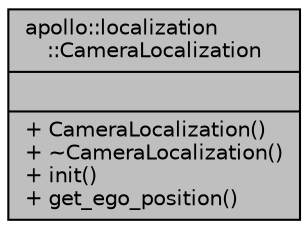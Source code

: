 digraph "apollo::localization::CameraLocalization"
{
  edge [fontname="Helvetica",fontsize="10",labelfontname="Helvetica",labelfontsize="10"];
  node [fontname="Helvetica",fontsize="10",shape=record];
  Node1 [label="{apollo::localization\l::CameraLocalization\n||+ CameraLocalization()\l+ ~CameraLocalization()\l+ init()\l+ get_ego_position()\l}",height=0.2,width=0.4,color="black", fillcolor="grey75", style="filled" fontcolor="black"];
}
